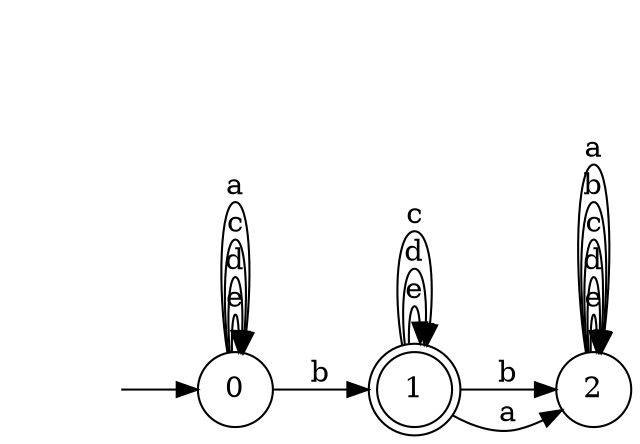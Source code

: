 digraph {
  rankdir=LR;
  0 [label="0", shape = circle];
  0 -> 0 [label="e"];
  0 -> 0 [label="d"];
  0 -> 0 [label="c"];
  0 -> 1 [label="b"];
  0 -> 0 [label="a"];
  1 [label="1", shape = doublecircle];
  1 -> 1 [label="e"];
  1 -> 1 [label="d"];
  1 -> 1 [label="c"];
  1 -> 2 [label="b"];
  1 -> 2 [label="a"];
  2 [label="2", shape = circle];
  2 -> 2 [label="e"];
  2 -> 2 [label="d"];
  2 -> 2 [label="c"];
  2 -> 2 [label="b"];
  2 -> 2 [label="a"];
  3 [label="", shape = plaintext];
  3 -> 0 [label=""];
}
